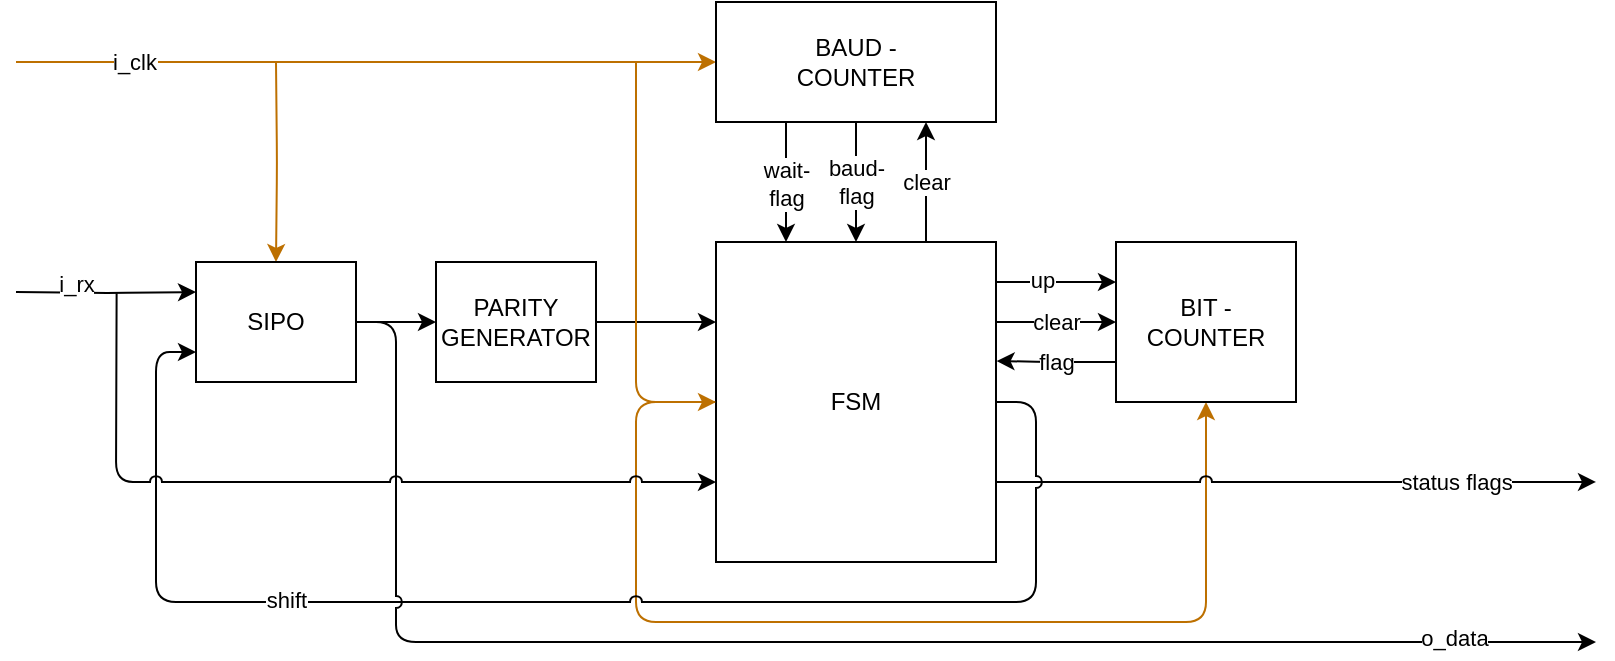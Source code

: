 <mxfile>
    <diagram id="wGsxqrwsA-dI3sArKq67" name="Page-1">
        <mxGraphModel dx="634" dy="321" grid="1" gridSize="10" guides="1" tooltips="1" connect="1" arrows="1" fold="1" page="1" pageScale="1" pageWidth="850" pageHeight="1100" background="none" math="0" shadow="0">
            <root>
                <mxCell id="0"/>
                <mxCell id="1" parent="0"/>
                <mxCell id="2" value="clear" style="edgeStyle=orthogonalEdgeStyle;html=1;exitX=0.75;exitY=0;exitDx=0;exitDy=0;entryX=0.75;entryY=1;entryDx=0;entryDy=0;" parent="1" source="10" target="32" edge="1">
                    <mxGeometry relative="1" as="geometry"/>
                </mxCell>
                <mxCell id="52" value="clear" style="edgeStyle=orthogonalEdgeStyle;html=1;exitX=1;exitY=0.25;exitDx=0;exitDy=0;entryX=0;entryY=0.5;entryDx=0;entryDy=0;" parent="1" source="10" target="36" edge="1">
                    <mxGeometry relative="1" as="geometry"/>
                </mxCell>
                <mxCell id="58" style="edgeStyle=orthogonalEdgeStyle;html=1;entryX=0.5;entryY=1;entryDx=0;entryDy=0;fillColor=#f0a30a;strokeColor=#BD7000;" parent="1" source="10" target="36" edge="1">
                    <mxGeometry relative="1" as="geometry">
                        <Array as="points">
                            <mxPoint x="320" y="260"/>
                            <mxPoint x="320" y="370"/>
                            <mxPoint x="605" y="370"/>
                        </Array>
                    </mxGeometry>
                </mxCell>
                <mxCell id="59" value="status flags" style="edgeStyle=orthogonalEdgeStyle;html=1;exitX=1;exitY=0.75;exitDx=0;exitDy=0;jumpStyle=arc;" parent="1" source="10" edge="1">
                    <mxGeometry x="0.533" relative="1" as="geometry">
                        <mxPoint x="800.0" y="299.966" as="targetPoint"/>
                        <mxPoint as="offset"/>
                    </mxGeometry>
                </mxCell>
                <mxCell id="60" style="edgeStyle=orthogonalEdgeStyle;html=1;entryX=0;entryY=0.75;entryDx=0;entryDy=0;jumpStyle=arc;" parent="1" source="10" target="33" edge="1">
                    <mxGeometry relative="1" as="geometry">
                        <Array as="points">
                            <mxPoint x="520" y="260"/>
                            <mxPoint x="520" y="360"/>
                            <mxPoint x="80" y="360"/>
                            <mxPoint x="80" y="235"/>
                        </Array>
                    </mxGeometry>
                </mxCell>
                <mxCell id="61" value="shift" style="edgeLabel;html=1;align=center;verticalAlign=middle;resizable=0;points=[];" parent="60" vertex="1" connectable="0">
                    <mxGeometry x="0.404" y="-1" relative="1" as="geometry">
                        <mxPoint as="offset"/>
                    </mxGeometry>
                </mxCell>
                <mxCell id="10" value="FSM" style="rounded=0;whiteSpace=wrap;html=1;" parent="1" vertex="1">
                    <mxGeometry x="360" y="180" width="140" height="160" as="geometry"/>
                </mxCell>
                <mxCell id="46" style="edgeStyle=orthogonalEdgeStyle;html=1;entryX=0;entryY=0.25;entryDx=0;entryDy=0;" parent="1" source="27" target="10" edge="1">
                    <mxGeometry relative="1" as="geometry"/>
                </mxCell>
                <mxCell id="27" value="PARITY&lt;br&gt;GENERATOR" style="rounded=0;whiteSpace=wrap;html=1;" parent="1" vertex="1">
                    <mxGeometry x="220" y="190" width="80" height="60" as="geometry"/>
                </mxCell>
                <mxCell id="28" value="i_clk" style="edgeStyle=none;html=1;fillColor=#f0a30a;strokeColor=#BD7000;" parent="1" target="32" edge="1">
                    <mxGeometry x="-0.667" relative="1" as="geometry">
                        <mxPoint x="10" y="90" as="sourcePoint"/>
                        <mxPoint as="offset"/>
                    </mxGeometry>
                </mxCell>
                <mxCell id="29" value="wait-&lt;br&gt;flag" style="edgeStyle=orthogonalEdgeStyle;html=1;exitX=0.25;exitY=1;exitDx=0;exitDy=0;entryX=0.25;entryY=0;entryDx=0;entryDy=0;" parent="1" source="32" target="10" edge="1">
                    <mxGeometry x="0.011" relative="1" as="geometry">
                        <mxPoint as="offset"/>
                    </mxGeometry>
                </mxCell>
                <mxCell id="30" style="edgeStyle=orthogonalEdgeStyle;html=1;entryX=0;entryY=0.5;entryDx=0;entryDy=0;fillColor=#f0a30a;strokeColor=#BD7000;" parent="1" target="10" edge="1">
                    <mxGeometry relative="1" as="geometry">
                        <mxPoint x="320" y="90" as="sourcePoint"/>
                        <Array as="points">
                            <mxPoint x="320" y="260"/>
                        </Array>
                    </mxGeometry>
                </mxCell>
                <mxCell id="31" value="baud-&lt;br&gt;flag" style="edgeStyle=none;html=1;entryX=0.5;entryY=0;entryDx=0;entryDy=0;" parent="1" source="32" target="10" edge="1">
                    <mxGeometry relative="1" as="geometry"/>
                </mxCell>
                <mxCell id="47" style="edgeStyle=orthogonalEdgeStyle;html=1;entryX=0.5;entryY=0;entryDx=0;entryDy=0;fillColor=#f0a30a;strokeColor=#BD7000;" parent="1" target="33" edge="1">
                    <mxGeometry relative="1" as="geometry">
                        <mxPoint x="140" y="90" as="sourcePoint"/>
                    </mxGeometry>
                </mxCell>
                <mxCell id="32" value="BAUD -&lt;br&gt;COUNTER" style="rounded=0;whiteSpace=wrap;html=1;" parent="1" vertex="1">
                    <mxGeometry x="360" y="60" width="140" height="60" as="geometry"/>
                </mxCell>
                <mxCell id="45" style="edgeStyle=orthogonalEdgeStyle;html=1;entryX=0;entryY=0.5;entryDx=0;entryDy=0;" parent="1" source="33" target="27" edge="1">
                    <mxGeometry relative="1" as="geometry"/>
                </mxCell>
                <mxCell id="48" style="edgeStyle=orthogonalEdgeStyle;html=1;entryX=0;entryY=0.25;entryDx=0;entryDy=0;" parent="1" target="33" edge="1">
                    <mxGeometry relative="1" as="geometry">
                        <mxPoint x="10" y="205" as="sourcePoint"/>
                    </mxGeometry>
                </mxCell>
                <mxCell id="49" value="i_rx" style="edgeLabel;html=1;align=center;verticalAlign=middle;resizable=0;points=[];" parent="48" vertex="1" connectable="0">
                    <mxGeometry x="-0.342" y="-2" relative="1" as="geometry">
                        <mxPoint y="-7" as="offset"/>
                    </mxGeometry>
                </mxCell>
                <mxCell id="55" style="edgeStyle=orthogonalEdgeStyle;html=1;jumpStyle=arc;" parent="1" source="33" edge="1">
                    <mxGeometry relative="1" as="geometry">
                        <mxPoint x="800" y="380" as="targetPoint"/>
                        <Array as="points">
                            <mxPoint x="200" y="220"/>
                            <mxPoint x="200" y="380"/>
                            <mxPoint x="800" y="380"/>
                        </Array>
                    </mxGeometry>
                </mxCell>
                <mxCell id="56" value="o_data" style="edgeLabel;html=1;align=center;verticalAlign=middle;resizable=0;points=[];" parent="55" vertex="1" connectable="0">
                    <mxGeometry x="0.817" y="2" relative="1" as="geometry">
                        <mxPoint as="offset"/>
                    </mxGeometry>
                </mxCell>
                <mxCell id="62" style="edgeStyle=none;html=1;exitX=0.559;exitY=1.238;exitDx=0;exitDy=0;entryX=0;entryY=0.75;entryDx=0;entryDy=0;exitPerimeter=0;jumpStyle=arc;" edge="1" parent="1" source="48" target="10">
                    <mxGeometry relative="1" as="geometry">
                        <Array as="points">
                            <mxPoint x="60" y="300"/>
                        </Array>
                    </mxGeometry>
                </mxCell>
                <mxCell id="33" value="SIPO" style="rounded=0;whiteSpace=wrap;html=1;" parent="1" vertex="1">
                    <mxGeometry x="100" y="190" width="80" height="60" as="geometry"/>
                </mxCell>
                <mxCell id="50" style="edgeStyle=orthogonalEdgeStyle;html=1;exitX=1;exitY=0.125;exitDx=0;exitDy=0;entryX=0;entryY=0.25;entryDx=0;entryDy=0;exitPerimeter=0;" parent="1" source="10" target="36" edge="1">
                    <mxGeometry relative="1" as="geometry"/>
                </mxCell>
                <mxCell id="51" value="up" style="edgeLabel;html=1;align=center;verticalAlign=middle;resizable=0;points=[];" parent="50" vertex="1" connectable="0">
                    <mxGeometry x="-0.232" y="1" relative="1" as="geometry">
                        <mxPoint as="offset"/>
                    </mxGeometry>
                </mxCell>
                <mxCell id="53" value="flag" style="edgeStyle=orthogonalEdgeStyle;html=1;exitX=0;exitY=0.75;exitDx=0;exitDy=0;entryX=1.002;entryY=0.372;entryDx=0;entryDy=0;entryPerimeter=0;" parent="1" source="36" target="10" edge="1">
                    <mxGeometry relative="1" as="geometry">
                        <Array as="points">
                            <mxPoint x="530" y="240"/>
                        </Array>
                    </mxGeometry>
                </mxCell>
                <mxCell id="36" value="BIT -&lt;br&gt;COUNTER" style="rounded=0;whiteSpace=wrap;html=1;" parent="1" vertex="1">
                    <mxGeometry x="560" y="180" width="90" height="80" as="geometry"/>
                </mxCell>
            </root>
        </mxGraphModel>
    </diagram>
</mxfile>